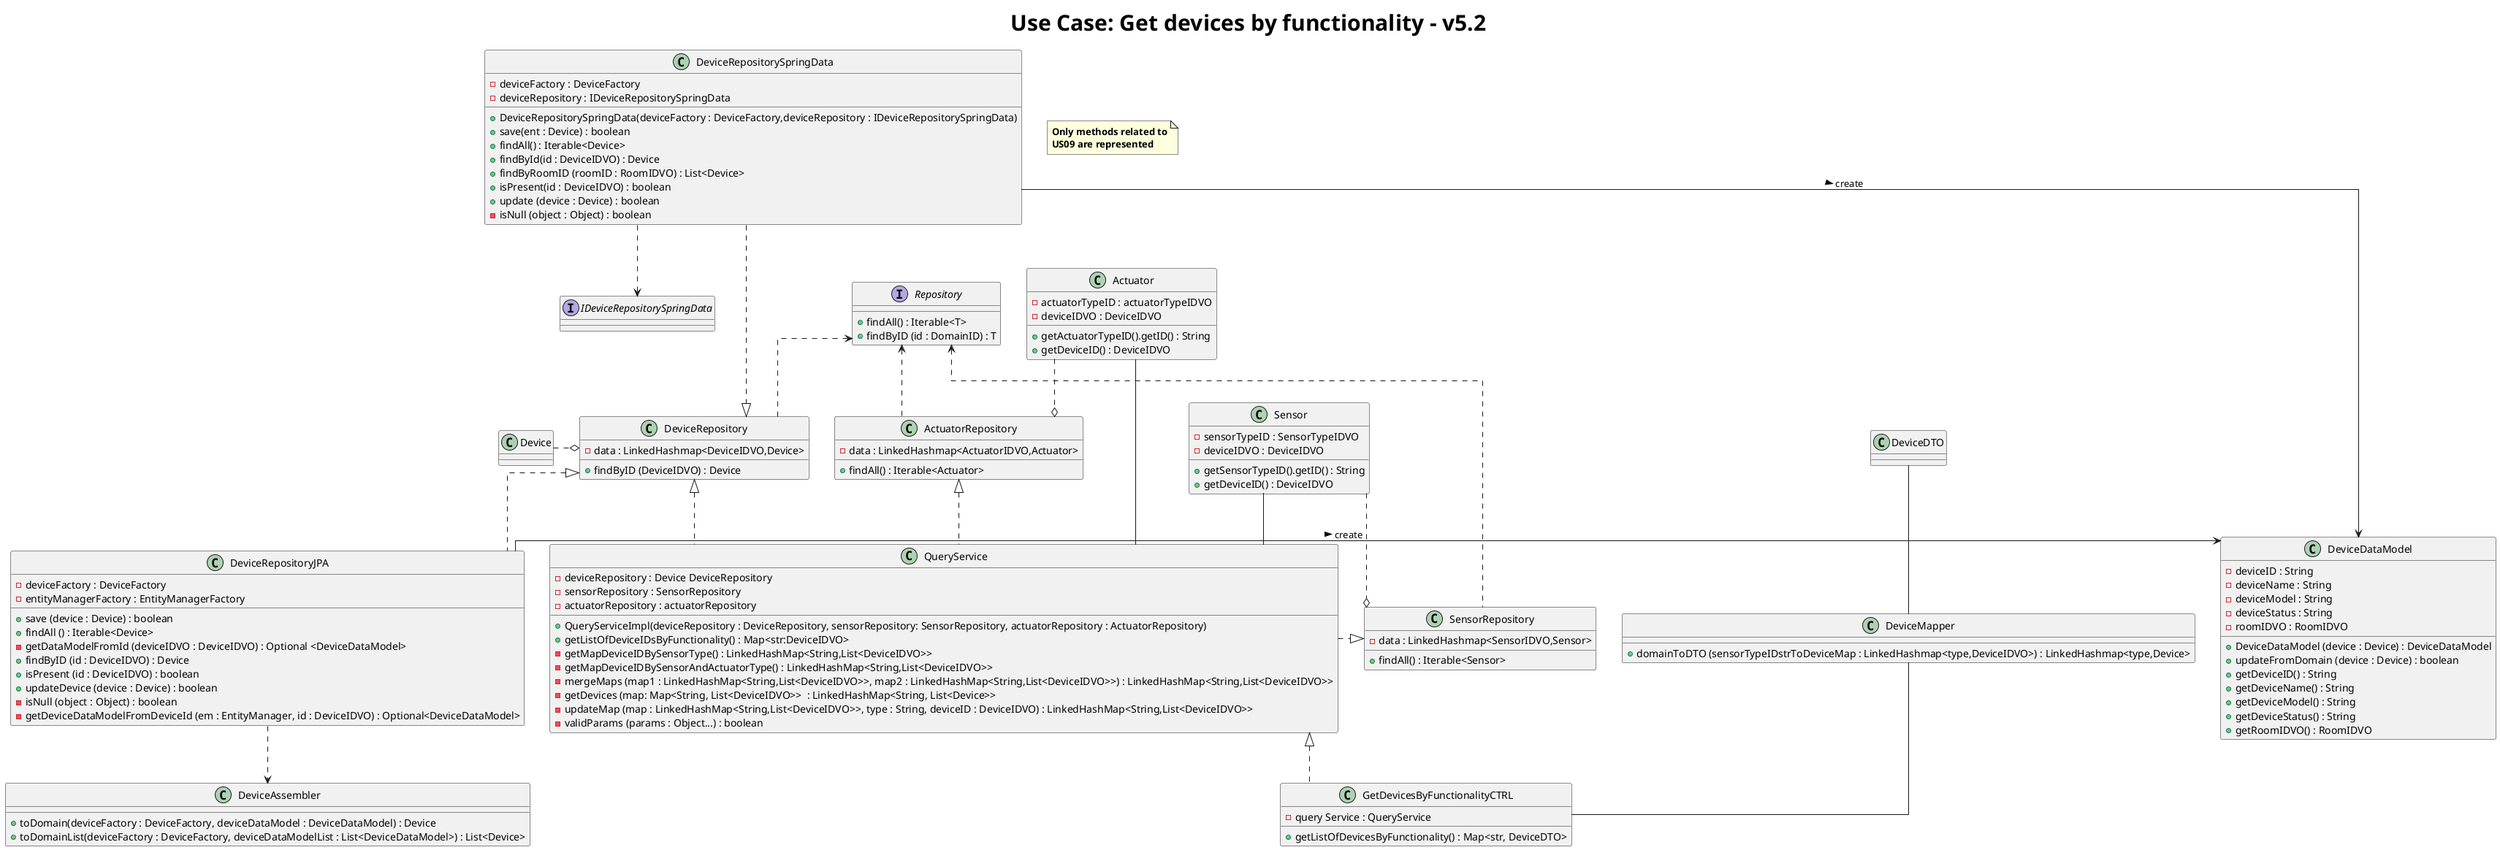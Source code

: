 @startuml
title <size: 30> Use Case: Get devices by functionality - v5.2
note "<b>Only methods related to\n<b>US09 are represented" as N1
skinparam linetype ortho

class GetDevicesByFunctionalityCTRL {
    - query Service : QueryService
    + getListOfDevicesByFunctionality() : Map<str, DeviceDTO>
}

class QueryService {
    - deviceRepository : Device DeviceRepository
    - sensorRepository : SensorRepository
    - actuatorRepository : actuatorRepository
    + QueryServiceImpl(deviceRepository : DeviceRepository, sensorRepository: SensorRepository, actuatorRepository : ActuatorRepository)
    + getListOfDeviceIDsByFunctionality() : Map<str:DeviceIDVO>
    - getMapDeviceIDBySensorType() : LinkedHashMap<String,List<DeviceIDVO>>
    - getMapDeviceIDBySensorAndActuatorType() : LinkedHashMap<String,List<DeviceIDVO>>
    - mergeMaps (map1 : LinkedHashMap<String,List<DeviceIDVO>>, map2 : LinkedHashMap<String,List<DeviceIDVO>>) : LinkedHashMap<String,List<DeviceIDVO>>
    - getDevices (map: Map<String, List<DeviceIDVO>>  : LinkedHashMap<String, List<Device>>
    - updateMap (map : LinkedHashMap<String,List<DeviceIDVO>>, type : String, deviceID : DeviceIDVO) : LinkedHashMap<String,List<DeviceIDVO>>
    - validParams (params : Object...) : boolean
}

class SensorRepository {
    - data : LinkedHashmap<SensorIDVO,Sensor>
    + findAll() : Iterable<Sensor>
}

class Sensor {
    - sensorTypeID : SensorTypeIDVO
    - deviceIDVO : DeviceIDVO
    + getSensorTypeID().getID() : String
    + getDeviceID() : DeviceIDVO
}

class ActuatorRepository {
    - data : LinkedHashmap<ActuatorIDVO,Actuator>
    + findAll() : Iterable<Actuator>
}

class Actuator {
    - actuatorTypeID : actuatorTypeIDVO
    - deviceIDVO : DeviceIDVO
    + getActuatorTypeID().getID() : String
    + getDeviceID() : DeviceIDVO
}

class DeviceRepository {
    - data : LinkedHashmap<DeviceIDVO,Device>
    + findByID (DeviceIDVO) : Device
}
class DeviceRepositoryJPA {
    - deviceFactory : DeviceFactory
    - entityManagerFactory : EntityManagerFactory
    + save (device : Device) : boolean
    + findAll () : Iterable<Device>
    - getDataModelFromId (deviceIDVO : DeviceIDVO) : Optional <DeviceDataModel>
    + findByID (id : DeviceIDVO) : Device
    + isPresent (id : DeviceIDVO) : boolean
    + updateDevice (device : Device) : boolean
    - isNull (object : Object) : boolean
    - getDeviceDataModelFromDeviceId (em : EntityManager, id : DeviceIDVO) : Optional<DeviceDataModel>
}
interface IDeviceRepositorySpringData {

}

class DeviceRepositorySpringData {
    - deviceFactory : DeviceFactory
    - deviceRepository : IDeviceRepositorySpringData
    + DeviceRepositorySpringData(deviceFactory : DeviceFactory,deviceRepository : IDeviceRepositorySpringData)
    + save(ent : Device) : boolean
    + findAll() : Iterable<Device>
    + findById(id : DeviceIDVO) : Device
    + findByRoomID (roomID : RoomIDVO) : List<Device>
    + isPresent(id : DeviceIDVO) : boolean
    + update (device : Device) : boolean
    - isNull (object : Object) : boolean
}


class DeviceDataModel {
    - deviceID : String
    - deviceName : String
    - deviceModel : String
    - deviceStatus : String
    - roomIDVO : RoomIDVO
    + DeviceDataModel (device : Device) : DeviceDataModel
    + updateFromDomain (device : Device) : boolean
    + getDeviceID() : String
    + getDeviceName() : String
    + getDeviceModel() : String
    + getDeviceStatus() : String
    + getRoomIDVO() : RoomIDVO

}

class DeviceAssembler {
    + toDomain(deviceFactory : DeviceFactory, deviceDataModel : DeviceDataModel) : Device
    + toDomainList(deviceFactory : DeviceFactory, deviceDataModelList : List<DeviceDataModel>) : List<Device>
}

class Device{
}

class DeviceMapper {
    + domainToDTO (sensorTypeIDstrToDeviceMap : LinkedHashmap<type,DeviceIDVO>) : LinkedHashmap<type,Device>
}

class DeviceDTO {
}

interface Repository {
    + findAll() : Iterable<T>
    + findByID (id : DomainID) : T
}

QueryService <|.. GetDevicesByFunctionalityCTRL
DeviceMapper -- GetDevicesByFunctionalityCTRL

SensorRepository <|..left QueryService
ActuatorRepository <|.. QueryService
DeviceRepository <|.. QueryService

Sensor ..o SensorRepository
Actuator ..o ActuatorRepository
Device .o DeviceRepository

Sensor -- QueryService
Actuator -- QueryService

Repository <.. SensorRepository
Repository <.. ActuatorRepository
Repository <.. DeviceRepository
DeviceRepository <|.. DeviceRepositoryJPA
DeviceRepositoryJPA ..> DeviceAssembler
DeviceRepositoryJPA -> DeviceDataModel : create >
DeviceRepositorySpringData --.|> DeviceRepository
DeviceRepositorySpringData ..> IDeviceRepositorySpringData
DeviceRepositorySpringData -> DeviceDataModel : create >

DeviceDTO -- DeviceMapper

@enduml

